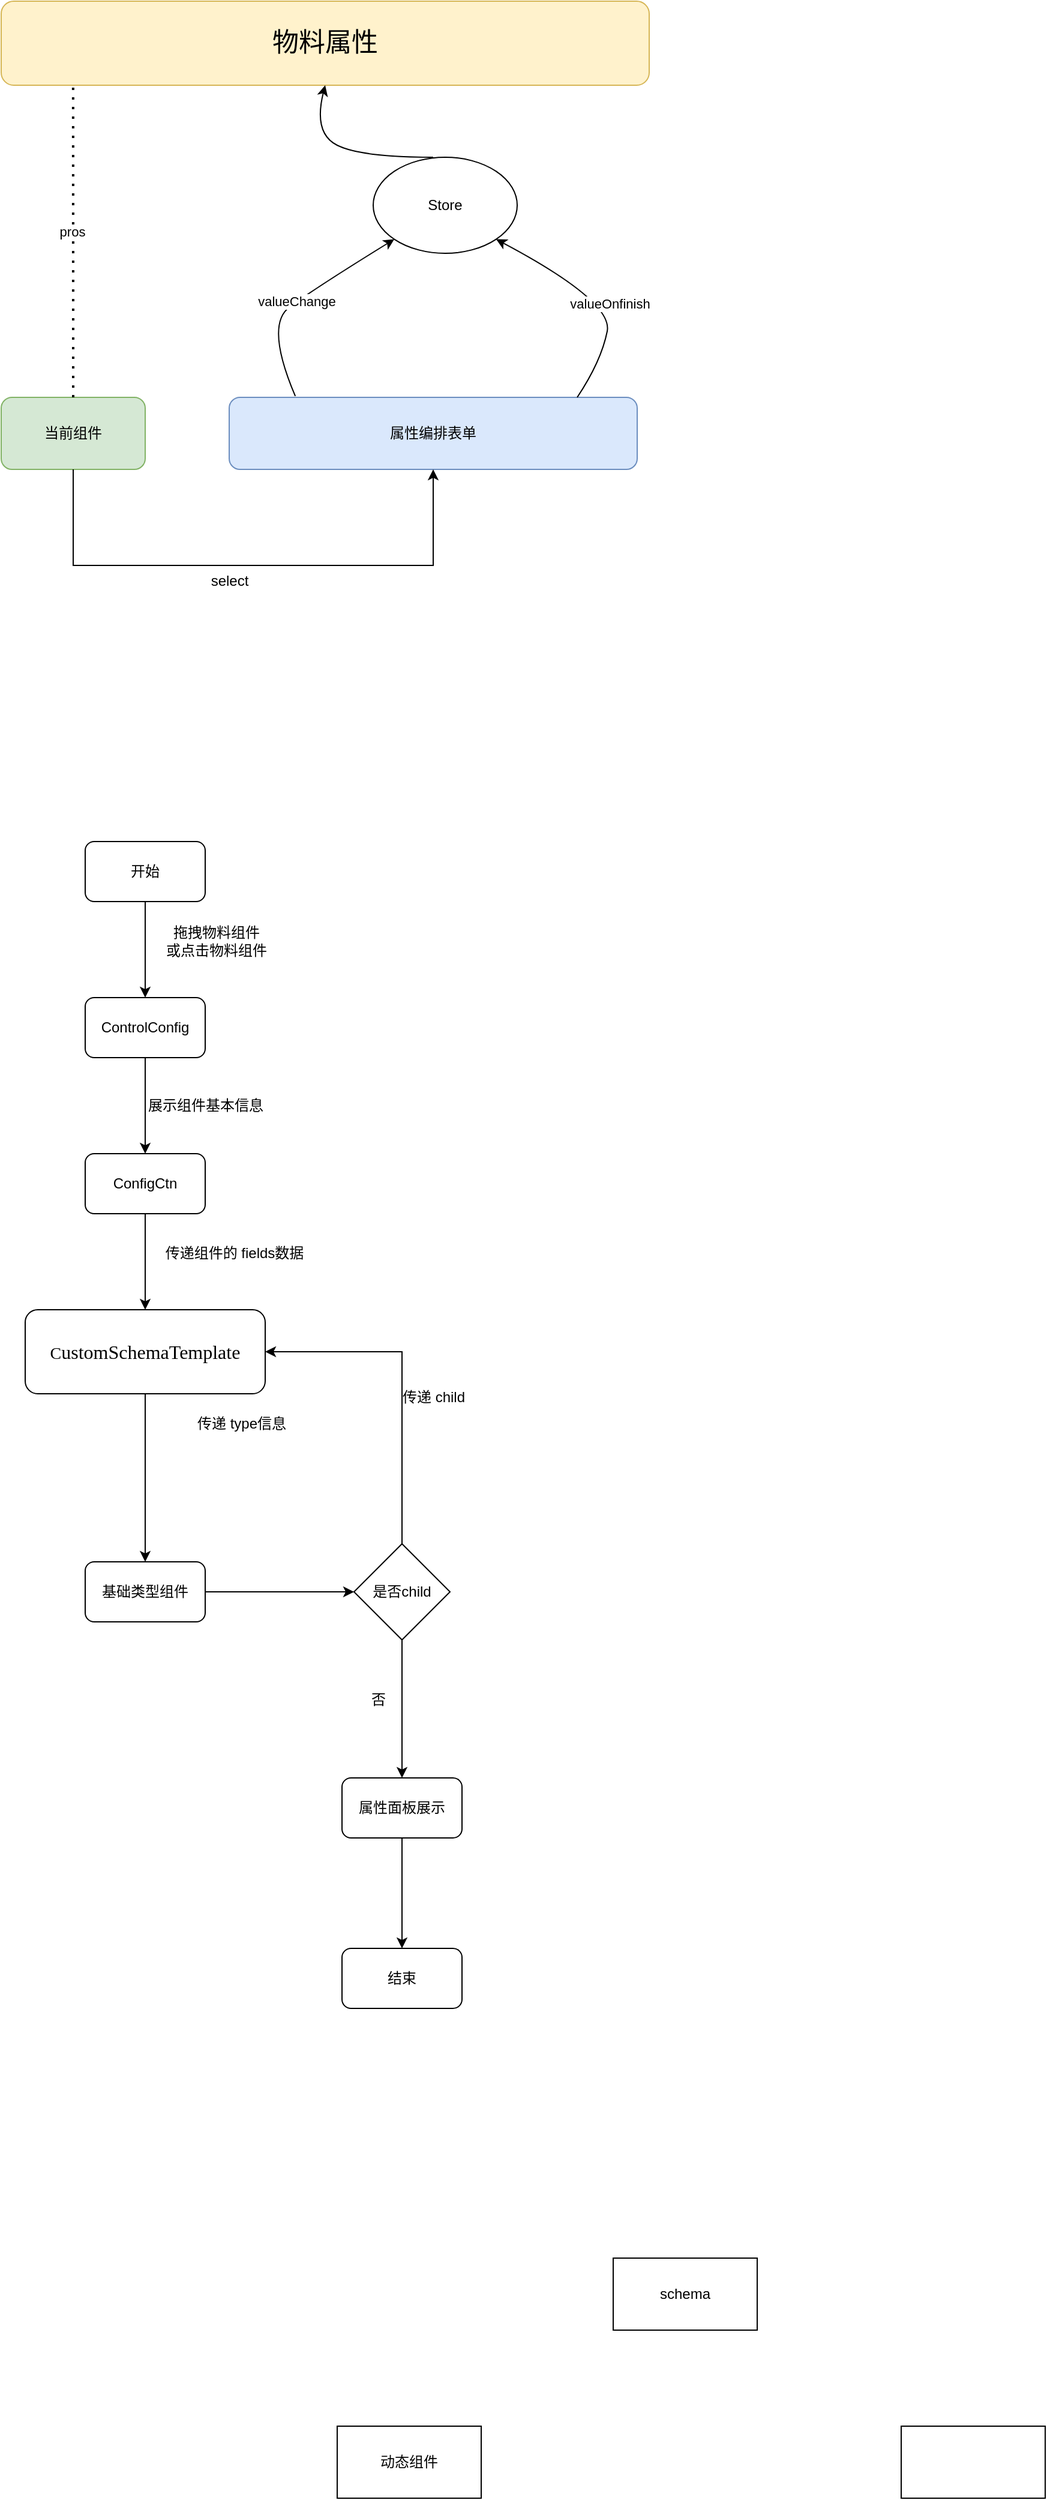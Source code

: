 <mxfile version="22.1.11" type="github">
  <diagram name="第 1 页" id="FVmoqseECFdzQfIaz5dA">
    <mxGraphModel dx="1735" dy="1102" grid="1" gridSize="10" guides="1" tooltips="1" connect="1" arrows="1" fold="1" page="1" pageScale="1" pageWidth="827" pageHeight="1169" math="0" shadow="0">
      <root>
        <mxCell id="0" />
        <mxCell id="1" parent="0" />
        <mxCell id="dtWQxq9f6VDPI3T3tL6_-1" value="物料属性" style="rounded=1;whiteSpace=wrap;html=1;fillColor=#fff2cc;strokeColor=#d6b656;fontSize=22;" parent="1" vertex="1">
          <mxGeometry x="120" y="50" width="540" height="70" as="geometry" />
        </mxCell>
        <mxCell id="dtWQxq9f6VDPI3T3tL6_-2" value="当前组件" style="rounded=1;whiteSpace=wrap;html=1;fillColor=#d5e8d4;strokeColor=#82b366;" parent="1" vertex="1">
          <mxGeometry x="120" y="380" width="120" height="60" as="geometry" />
        </mxCell>
        <mxCell id="dtWQxq9f6VDPI3T3tL6_-3" value="属性编排表单" style="rounded=1;whiteSpace=wrap;html=1;fillColor=#dae8fc;strokeColor=#6c8ebf;" parent="1" vertex="1">
          <mxGeometry x="310" y="380" width="340" height="60" as="geometry" />
        </mxCell>
        <mxCell id="dtWQxq9f6VDPI3T3tL6_-4" value="" style="endArrow=none;dashed=1;html=1;dashPattern=1 3;strokeWidth=2;rounded=0;entryX=0.111;entryY=1;entryDx=0;entryDy=0;entryPerimeter=0;exitX=0.5;exitY=0;exitDx=0;exitDy=0;exitPerimeter=0;" parent="1" source="dtWQxq9f6VDPI3T3tL6_-2" target="dtWQxq9f6VDPI3T3tL6_-1" edge="1">
          <mxGeometry width="50" height="50" relative="1" as="geometry">
            <mxPoint x="390" y="340" as="sourcePoint" />
            <mxPoint x="190" y="140" as="targetPoint" />
          </mxGeometry>
        </mxCell>
        <mxCell id="dtWQxq9f6VDPI3T3tL6_-5" value="pros" style="edgeLabel;html=1;align=center;verticalAlign=middle;resizable=0;points=[];" parent="dtWQxq9f6VDPI3T3tL6_-4" vertex="1" connectable="0">
          <mxGeometry x="0.061" y="1" relative="1" as="geometry">
            <mxPoint as="offset" />
          </mxGeometry>
        </mxCell>
        <mxCell id="dtWQxq9f6VDPI3T3tL6_-6" value="" style="endArrow=classic;html=1;rounded=0;exitX=0.5;exitY=1;exitDx=0;exitDy=0;entryX=0.5;entryY=1;entryDx=0;entryDy=0;" parent="1" source="dtWQxq9f6VDPI3T3tL6_-2" target="dtWQxq9f6VDPI3T3tL6_-3" edge="1">
          <mxGeometry width="50" height="50" relative="1" as="geometry">
            <mxPoint x="390" y="340" as="sourcePoint" />
            <mxPoint x="480" y="520" as="targetPoint" />
            <Array as="points">
              <mxPoint x="180" y="520" />
              <mxPoint x="480" y="520" />
            </Array>
          </mxGeometry>
        </mxCell>
        <mxCell id="dtWQxq9f6VDPI3T3tL6_-7" value="select" style="text;html=1;align=center;verticalAlign=middle;resizable=0;points=[];autosize=1;strokeColor=none;fillColor=none;" parent="1" vertex="1">
          <mxGeometry x="285" y="518" width="50" height="30" as="geometry" />
        </mxCell>
        <mxCell id="dtWQxq9f6VDPI3T3tL6_-9" value="Store" style="ellipse;whiteSpace=wrap;html=1;" parent="1" vertex="1">
          <mxGeometry x="430" y="180" width="120" height="80" as="geometry" />
        </mxCell>
        <mxCell id="dtWQxq9f6VDPI3T3tL6_-10" value="" style="curved=1;endArrow=classic;html=1;rounded=0;entryX=0.5;entryY=1;entryDx=0;entryDy=0;" parent="1" target="dtWQxq9f6VDPI3T3tL6_-1" edge="1">
          <mxGeometry width="50" height="50" relative="1" as="geometry">
            <mxPoint x="480" y="180" as="sourcePoint" />
            <mxPoint x="400" y="200" as="targetPoint" />
            <Array as="points">
              <mxPoint x="420" y="180" />
              <mxPoint x="380" y="160" />
            </Array>
          </mxGeometry>
        </mxCell>
        <mxCell id="dtWQxq9f6VDPI3T3tL6_-11" value="valueChange" style="curved=1;endArrow=classic;html=1;rounded=0;exitX=0.162;exitY=-0.017;exitDx=0;exitDy=0;exitPerimeter=0;entryX=0;entryY=1;entryDx=0;entryDy=0;" parent="1" source="dtWQxq9f6VDPI3T3tL6_-3" target="dtWQxq9f6VDPI3T3tL6_-9" edge="1">
          <mxGeometry width="50" height="50" relative="1" as="geometry">
            <mxPoint x="390" y="340" as="sourcePoint" />
            <mxPoint x="440" y="290" as="targetPoint" />
            <Array as="points">
              <mxPoint x="340" y="320" />
              <mxPoint x="380" y="290" />
            </Array>
          </mxGeometry>
        </mxCell>
        <mxCell id="dtWQxq9f6VDPI3T3tL6_-12" value="" style="curved=1;endArrow=classic;html=1;rounded=0;entryX=1;entryY=1;entryDx=0;entryDy=0;" parent="1" target="dtWQxq9f6VDPI3T3tL6_-9" edge="1">
          <mxGeometry width="50" height="50" relative="1" as="geometry">
            <mxPoint x="600" y="380" as="sourcePoint" />
            <mxPoint x="458" y="258" as="targetPoint" />
            <Array as="points">
              <mxPoint x="620" y="350" />
              <mxPoint x="630" y="300" />
            </Array>
          </mxGeometry>
        </mxCell>
        <mxCell id="dtWQxq9f6VDPI3T3tL6_-13" value="valueOnfinish" style="edgeLabel;html=1;align=center;verticalAlign=middle;resizable=0;points=[];" parent="dtWQxq9f6VDPI3T3tL6_-12" vertex="1" connectable="0">
          <mxGeometry x="-0.1" y="3" relative="1" as="geometry">
            <mxPoint as="offset" />
          </mxGeometry>
        </mxCell>
        <mxCell id="yKcdB8pcACayNJ6NkOnH-9" value="" style="edgeStyle=orthogonalEdgeStyle;rounded=0;orthogonalLoop=1;jettySize=auto;html=1;" edge="1" parent="1" source="yKcdB8pcACayNJ6NkOnH-6" target="yKcdB8pcACayNJ6NkOnH-8">
          <mxGeometry relative="1" as="geometry" />
        </mxCell>
        <mxCell id="yKcdB8pcACayNJ6NkOnH-6" value="开始" style="rounded=1;whiteSpace=wrap;html=1;" vertex="1" parent="1">
          <mxGeometry x="190" y="750" width="100" height="50" as="geometry" />
        </mxCell>
        <mxCell id="yKcdB8pcACayNJ6NkOnH-11" value="" style="edgeStyle=orthogonalEdgeStyle;rounded=0;orthogonalLoop=1;jettySize=auto;html=1;" edge="1" parent="1" source="yKcdB8pcACayNJ6NkOnH-8" target="yKcdB8pcACayNJ6NkOnH-10">
          <mxGeometry relative="1" as="geometry" />
        </mxCell>
        <mxCell id="yKcdB8pcACayNJ6NkOnH-8" value="ControlConfig" style="rounded=1;whiteSpace=wrap;html=1;" vertex="1" parent="1">
          <mxGeometry x="190" y="880" width="100" height="50" as="geometry" />
        </mxCell>
        <mxCell id="yKcdB8pcACayNJ6NkOnH-13" value="" style="edgeStyle=orthogonalEdgeStyle;rounded=0;orthogonalLoop=1;jettySize=auto;html=1;" edge="1" parent="1" source="yKcdB8pcACayNJ6NkOnH-10">
          <mxGeometry relative="1" as="geometry">
            <mxPoint x="240" y="1140" as="targetPoint" />
          </mxGeometry>
        </mxCell>
        <mxCell id="yKcdB8pcACayNJ6NkOnH-10" value="ConfigCtn" style="rounded=1;whiteSpace=wrap;html=1;" vertex="1" parent="1">
          <mxGeometry x="190" y="1010" width="100" height="50" as="geometry" />
        </mxCell>
        <mxCell id="yKcdB8pcACayNJ6NkOnH-17" value="" style="edgeStyle=orthogonalEdgeStyle;rounded=0;orthogonalLoop=1;jettySize=auto;html=1;" edge="1" parent="1" source="yKcdB8pcACayNJ6NkOnH-14" target="yKcdB8pcACayNJ6NkOnH-16">
          <mxGeometry relative="1" as="geometry" />
        </mxCell>
        <mxCell id="yKcdB8pcACayNJ6NkOnH-14" value="&lt;p style=&quot;margin: 0pt 0pt 0.0pt; text-align: justify; font-family: &amp;quot;Times New Roman&amp;quot;; font-size: 10.5pt;&quot; class=&quot;MsoNormal&quot;&gt;C&lt;span style=&quot;font-family: 宋体; font-size: 12pt;&quot;&gt;ustom&lt;/span&gt;&lt;span style=&quot;font-family: 宋体; font-size: 12pt;&quot;&gt;S&lt;/span&gt;&lt;span style=&quot;font-family: 宋体; font-size: 12pt;&quot;&gt;chema&lt;/span&gt;&lt;span style=&quot;font-family: 宋体; font-size: 12pt;&quot;&gt;T&lt;/span&gt;&lt;span style=&quot;font-family: 宋体; font-size: 12pt;&quot;&gt;emplate&lt;/span&gt;&lt;/p&gt;" style="rounded=1;whiteSpace=wrap;html=1;" vertex="1" parent="1">
          <mxGeometry x="140" y="1140" width="200" height="70" as="geometry" />
        </mxCell>
        <mxCell id="yKcdB8pcACayNJ6NkOnH-57" value="" style="edgeStyle=orthogonalEdgeStyle;rounded=0;orthogonalLoop=1;jettySize=auto;html=1;" edge="1" parent="1" source="yKcdB8pcACayNJ6NkOnH-16" target="yKcdB8pcACayNJ6NkOnH-56">
          <mxGeometry relative="1" as="geometry" />
        </mxCell>
        <mxCell id="yKcdB8pcACayNJ6NkOnH-16" value="基础类型组件" style="rounded=1;whiteSpace=wrap;html=1;" vertex="1" parent="1">
          <mxGeometry x="190" y="1350" width="100" height="50" as="geometry" />
        </mxCell>
        <mxCell id="yKcdB8pcACayNJ6NkOnH-22" value="" style="edgeStyle=orthogonalEdgeStyle;rounded=0;orthogonalLoop=1;jettySize=auto;html=1;" edge="1" parent="1" source="yKcdB8pcACayNJ6NkOnH-19" target="yKcdB8pcACayNJ6NkOnH-21">
          <mxGeometry relative="1" as="geometry" />
        </mxCell>
        <mxCell id="yKcdB8pcACayNJ6NkOnH-19" value="属性面板展示" style="rounded=1;whiteSpace=wrap;html=1;" vertex="1" parent="1">
          <mxGeometry x="404" y="1530" width="100" height="50" as="geometry" />
        </mxCell>
        <mxCell id="yKcdB8pcACayNJ6NkOnH-21" value="结束" style="rounded=1;whiteSpace=wrap;html=1;" vertex="1" parent="1">
          <mxGeometry x="404" y="1672" width="100" height="50" as="geometry" />
        </mxCell>
        <mxCell id="yKcdB8pcACayNJ6NkOnH-44" value="schema" style="rounded=0;whiteSpace=wrap;html=1;" vertex="1" parent="1">
          <mxGeometry x="630" y="1930" width="120" height="60" as="geometry" />
        </mxCell>
        <mxCell id="yKcdB8pcACayNJ6NkOnH-45" value="动态组件" style="rounded=0;whiteSpace=wrap;html=1;" vertex="1" parent="1">
          <mxGeometry x="400" y="2070" width="120" height="60" as="geometry" />
        </mxCell>
        <mxCell id="yKcdB8pcACayNJ6NkOnH-47" value="" style="rounded=0;whiteSpace=wrap;html=1;" vertex="1" parent="1">
          <mxGeometry x="870" y="2070" width="120" height="60" as="geometry" />
        </mxCell>
        <mxCell id="yKcdB8pcACayNJ6NkOnH-52" value="拖拽物料组件&lt;br&gt;或点击物料组件" style="text;html=1;align=center;verticalAlign=middle;resizable=0;points=[];autosize=1;strokeColor=none;fillColor=none;" vertex="1" parent="1">
          <mxGeometry x="244" y="813" width="110" height="40" as="geometry" />
        </mxCell>
        <mxCell id="yKcdB8pcACayNJ6NkOnH-53" value="展示组件基本信息" style="text;html=1;align=center;verticalAlign=middle;resizable=0;points=[];autosize=1;strokeColor=none;fillColor=none;" vertex="1" parent="1">
          <mxGeometry x="230" y="955" width="120" height="30" as="geometry" />
        </mxCell>
        <mxCell id="yKcdB8pcACayNJ6NkOnH-54" value="传递组件的 fields数据" style="text;html=1;align=center;verticalAlign=middle;resizable=0;points=[];autosize=1;strokeColor=none;fillColor=none;" vertex="1" parent="1">
          <mxGeometry x="244" y="1078" width="140" height="30" as="geometry" />
        </mxCell>
        <mxCell id="yKcdB8pcACayNJ6NkOnH-55" value="传递 type信息" style="text;html=1;align=center;verticalAlign=middle;resizable=0;points=[];autosize=1;strokeColor=none;fillColor=none;" vertex="1" parent="1">
          <mxGeometry x="270" y="1220" width="100" height="30" as="geometry" />
        </mxCell>
        <mxCell id="yKcdB8pcACayNJ6NkOnH-62" style="edgeStyle=orthogonalEdgeStyle;rounded=0;orthogonalLoop=1;jettySize=auto;html=1;exitX=0.5;exitY=0;exitDx=0;exitDy=0;entryX=1;entryY=0.5;entryDx=0;entryDy=0;" edge="1" parent="1" source="yKcdB8pcACayNJ6NkOnH-56" target="yKcdB8pcACayNJ6NkOnH-14">
          <mxGeometry relative="1" as="geometry" />
        </mxCell>
        <mxCell id="yKcdB8pcACayNJ6NkOnH-64" value="" style="edgeStyle=orthogonalEdgeStyle;rounded=0;orthogonalLoop=1;jettySize=auto;html=1;" edge="1" parent="1" source="yKcdB8pcACayNJ6NkOnH-56" target="yKcdB8pcACayNJ6NkOnH-19">
          <mxGeometry relative="1" as="geometry" />
        </mxCell>
        <mxCell id="yKcdB8pcACayNJ6NkOnH-56" value="是否child" style="rhombus;whiteSpace=wrap;html=1;" vertex="1" parent="1">
          <mxGeometry x="414" y="1335" width="80" height="80" as="geometry" />
        </mxCell>
        <mxCell id="yKcdB8pcACayNJ6NkOnH-59" value="否" style="text;html=1;align=center;verticalAlign=middle;resizable=0;points=[];autosize=1;strokeColor=none;fillColor=none;" vertex="1" parent="1">
          <mxGeometry x="414" y="1450" width="40" height="30" as="geometry" />
        </mxCell>
        <mxCell id="yKcdB8pcACayNJ6NkOnH-63" value="传递 child" style="text;html=1;align=center;verticalAlign=middle;resizable=0;points=[];autosize=1;strokeColor=none;fillColor=none;" vertex="1" parent="1">
          <mxGeometry x="440" y="1198" width="80" height="30" as="geometry" />
        </mxCell>
      </root>
    </mxGraphModel>
  </diagram>
</mxfile>
